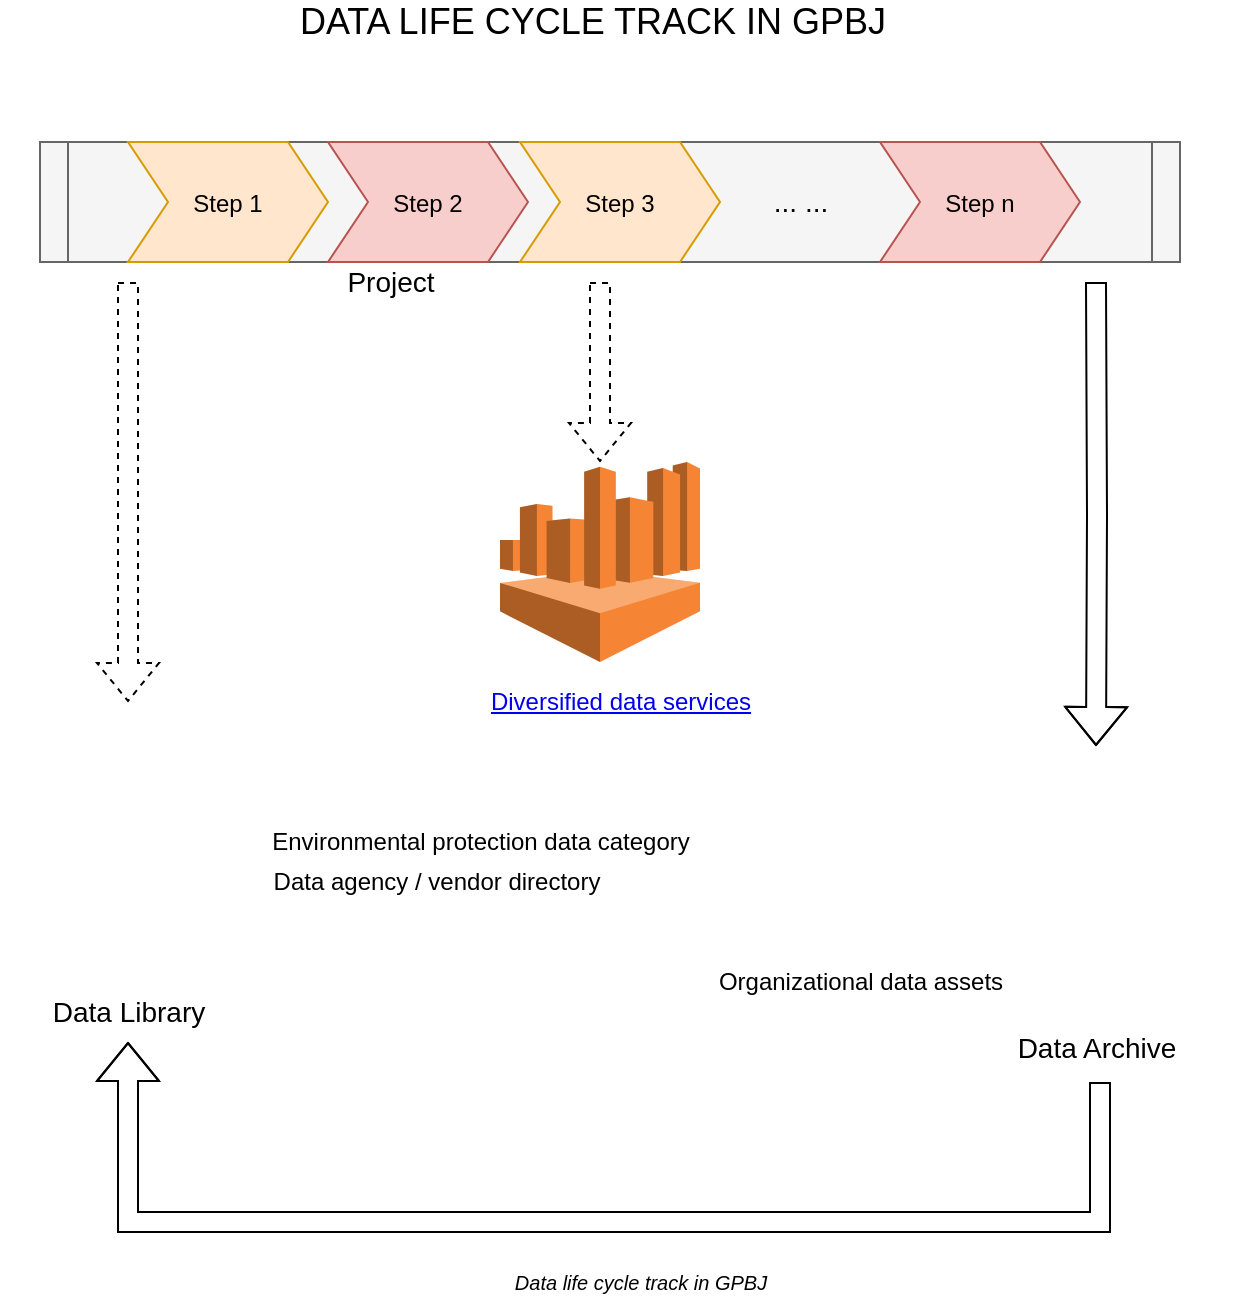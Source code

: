 <mxfile version="15.0.3" type="github">
  <diagram id="zkmIKnFzEqQbSLsd3OjC" name="Page-1">
    <mxGraphModel dx="1186" dy="764" grid="1" gridSize="10" guides="1" tooltips="1" connect="1" arrows="1" fold="1" page="1" pageScale="1" pageWidth="827" pageHeight="1169" math="0" shadow="0">
      <root>
        <mxCell id="0" />
        <mxCell id="1" parent="0" />
        <mxCell id="6U7_e6E1dN6NbGg3FLzw-45" value="&lt;font style=&quot;font-size: 18px&quot;&gt;DATA LIFE CYCLE TRACK IN GPBJ&lt;/font&gt;" style="text;html=1;align=center;verticalAlign=middle;resizable=0;points=[];autosize=1;strokeColor=none;" vertex="1" parent="1">
          <mxGeometry x="251" y="40" width="310" height="20" as="geometry" />
        </mxCell>
        <mxCell id="6U7_e6E1dN6NbGg3FLzw-52" value="" style="group" vertex="1" connectable="0" parent="1">
          <mxGeometry x="110" y="110" width="616" height="580" as="geometry" />
        </mxCell>
        <mxCell id="6U7_e6E1dN6NbGg3FLzw-50" value="&lt;font style=&quot;font-size: 10px&quot;&gt;&lt;i&gt;Data life cycle track in GPBJ&lt;/i&gt;&lt;/font&gt;" style="text;html=1;align=center;verticalAlign=middle;resizable=0;points=[];autosize=1;strokeColor=none;" vertex="1" parent="6U7_e6E1dN6NbGg3FLzw-52">
          <mxGeometry x="235" y="560" width="170" height="20" as="geometry" />
        </mxCell>
        <mxCell id="6U7_e6E1dN6NbGg3FLzw-2" value="&lt;font style=&quot;font-size: 14px&quot;&gt;Data Library&lt;/font&gt;" style="shape=image;html=1;verticalAlign=top;verticalLabelPosition=bottom;labelBackgroundColor=#ffffff;imageAspect=0;aspect=fixed;image=https://cdn2.iconfinder.com/data/icons/circle-icons-1/64/bookshelf-128.png" vertex="1" parent="6U7_e6E1dN6NbGg3FLzw-52">
          <mxGeometry y="292" width="128" height="128" as="geometry" />
        </mxCell>
        <mxCell id="6U7_e6E1dN6NbGg3FLzw-11" style="edgeStyle=orthogonalEdgeStyle;rounded=0;orthogonalLoop=1;jettySize=auto;html=1;shape=flexArrow;" edge="1" parent="6U7_e6E1dN6NbGg3FLzw-52">
          <mxGeometry y="-30" as="geometry">
            <mxPoint x="550" y="470" as="sourcePoint" />
            <mxPoint x="64" y="450" as="targetPoint" />
            <Array as="points">
              <mxPoint x="550" y="540" />
              <mxPoint x="64" y="540" />
            </Array>
          </mxGeometry>
        </mxCell>
        <mxCell id="6U7_e6E1dN6NbGg3FLzw-7" value="&lt;font style=&quot;font-size: 14px&quot;&gt;Data Archive&lt;/font&gt;" style="shape=image;html=1;verticalAlign=top;verticalLabelPosition=bottom;labelBackgroundColor=#ffffff;imageAspect=0;aspect=fixed;image=https://cdn3.iconfinder.com/data/icons/tiny-line/48/Line_ui_icons_Svg-13-128.png" vertex="1" parent="6U7_e6E1dN6NbGg3FLzw-52">
          <mxGeometry x="480" y="302" width="136" height="136" as="geometry" />
        </mxCell>
        <mxCell id="6U7_e6E1dN6NbGg3FLzw-15" value="Environmental protection data category" style="text;html=1;align=center;verticalAlign=middle;resizable=0;points=[];autosize=1;strokeColor=none;" vertex="1" parent="6U7_e6E1dN6NbGg3FLzw-52">
          <mxGeometry x="130" y="340" width="220" height="20" as="geometry" />
        </mxCell>
        <mxCell id="6U7_e6E1dN6NbGg3FLzw-16" value="Data agency / vendor directory" style="text;html=1;align=center;verticalAlign=middle;resizable=0;points=[];autosize=1;strokeColor=none;" vertex="1" parent="6U7_e6E1dN6NbGg3FLzw-52">
          <mxGeometry x="128" y="360" width="180" height="20" as="geometry" />
        </mxCell>
        <mxCell id="6U7_e6E1dN6NbGg3FLzw-19" value="Organizational&amp;nbsp;data assets" style="text;html=1;align=center;verticalAlign=middle;resizable=0;points=[];autosize=1;strokeColor=none;" vertex="1" parent="6U7_e6E1dN6NbGg3FLzw-52">
          <mxGeometry x="350" y="410" width="160" height="20" as="geometry" />
        </mxCell>
        <mxCell id="6U7_e6E1dN6NbGg3FLzw-24" value="" style="outlineConnect=0;dashed=0;verticalLabelPosition=bottom;verticalAlign=top;align=center;html=1;shape=mxgraph.aws3.athena;fillColor=#F58534;gradientColor=none;" vertex="1" parent="6U7_e6E1dN6NbGg3FLzw-52">
          <mxGeometry x="250" y="160" width="100" height="100" as="geometry" />
        </mxCell>
        <mxCell id="6U7_e6E1dN6NbGg3FLzw-35" value="" style="group" vertex="1" connectable="0" parent="6U7_e6E1dN6NbGg3FLzw-52">
          <mxGeometry x="20" width="570" height="90" as="geometry" />
        </mxCell>
        <mxCell id="6U7_e6E1dN6NbGg3FLzw-29" value="&lt;hr&gt;" style="shape=process;whiteSpace=wrap;html=1;backgroundOutline=1;size=0.024;fillColor=#f5f5f5;strokeColor=#666666;fontColor=#333333;" vertex="1" parent="6U7_e6E1dN6NbGg3FLzw-35">
          <mxGeometry width="570" height="60" as="geometry" />
        </mxCell>
        <mxCell id="6U7_e6E1dN6NbGg3FLzw-27" value="Step 2" style="shape=step;perimeter=stepPerimeter;fixedSize=1;points=[];fillColor=#f8cecc;strokeColor=#b85450;" vertex="1" parent="6U7_e6E1dN6NbGg3FLzw-35">
          <mxGeometry x="144" width="100" height="60" as="geometry" />
        </mxCell>
        <mxCell id="6U7_e6E1dN6NbGg3FLzw-28" value="Step 3" style="shape=step;perimeter=stepPerimeter;fixedSize=1;points=[];fillColor=#ffe6cc;strokeColor=#d79b00;" vertex="1" parent="6U7_e6E1dN6NbGg3FLzw-35">
          <mxGeometry x="240" width="100" height="60" as="geometry" />
        </mxCell>
        <mxCell id="6U7_e6E1dN6NbGg3FLzw-26" value="Step 1" style="shape=step;perimeter=stepPerimeter;fixedSize=1;points=[];fillColor=#ffe6cc;strokeColor=#d79b00;" vertex="1" parent="6U7_e6E1dN6NbGg3FLzw-35">
          <mxGeometry x="44" width="100" height="60" as="geometry" />
        </mxCell>
        <mxCell id="6U7_e6E1dN6NbGg3FLzw-32" value="Step n" style="shape=step;perimeter=stepPerimeter;fixedSize=1;points=[];fillColor=#f8cecc;strokeColor=#b85450;" vertex="1" parent="6U7_e6E1dN6NbGg3FLzw-35">
          <mxGeometry x="420" width="100" height="60" as="geometry" />
        </mxCell>
        <mxCell id="6U7_e6E1dN6NbGg3FLzw-34" value="&lt;span style=&quot;font-size: 14px&quot;&gt;... ...&lt;/span&gt;" style="text;html=1;align=center;verticalAlign=middle;resizable=0;points=[];autosize=1;strokeColor=none;" vertex="1" parent="6U7_e6E1dN6NbGg3FLzw-35">
          <mxGeometry x="360" y="20" width="40" height="20" as="geometry" />
        </mxCell>
        <mxCell id="6U7_e6E1dN6NbGg3FLzw-33" value="&lt;font style=&quot;font-size: 14px&quot;&gt;Project&lt;/font&gt;" style="text;html=1;align=center;verticalAlign=middle;resizable=0;points=[];autosize=1;strokeColor=none;" vertex="1" parent="6U7_e6E1dN6NbGg3FLzw-35">
          <mxGeometry x="145" y="60" width="60" height="20" as="geometry" />
        </mxCell>
        <mxCell id="6U7_e6E1dN6NbGg3FLzw-36" style="edgeStyle=orthogonalEdgeStyle;shape=flexArrow;rounded=0;orthogonalLoop=1;jettySize=auto;html=1;dashed=1;" edge="1" parent="6U7_e6E1dN6NbGg3FLzw-52">
          <mxGeometry y="-30" as="geometry">
            <mxPoint x="64" y="70" as="sourcePoint" />
            <mxPoint x="64" y="280" as="targetPoint" />
          </mxGeometry>
        </mxCell>
        <mxCell id="6U7_e6E1dN6NbGg3FLzw-37" style="edgeStyle=orthogonalEdgeStyle;shape=flexArrow;rounded=0;orthogonalLoop=1;jettySize=auto;html=1;dashed=1;" edge="1" parent="6U7_e6E1dN6NbGg3FLzw-52">
          <mxGeometry y="-30" as="geometry">
            <mxPoint x="300" y="160" as="targetPoint" />
            <mxPoint x="300" y="70" as="sourcePoint" />
          </mxGeometry>
        </mxCell>
        <mxCell id="6U7_e6E1dN6NbGg3FLzw-38" style="edgeStyle=orthogonalEdgeStyle;shape=flexArrow;rounded=0;orthogonalLoop=1;jettySize=auto;html=1;entryX=0.5;entryY=0;entryDx=0;entryDy=0;" edge="1" parent="6U7_e6E1dN6NbGg3FLzw-52" target="6U7_e6E1dN6NbGg3FLzw-7">
          <mxGeometry y="-30" as="geometry">
            <mxPoint x="548" y="70" as="sourcePoint" />
            <mxPoint x="548" y="280" as="targetPoint" />
            <Array as="points" />
          </mxGeometry>
        </mxCell>
        <mxCell id="6U7_e6E1dN6NbGg3FLzw-42" value="&lt;a href=&quot;https://docs.google.com/presentation/d/1YoFQUNnY-ttapzGn_OSeDuXybQVhfdfpJ-wl9cuHFGc/edit?usp=sharing&quot;&gt;Diversified data services&lt;/a&gt;" style="text;html=1;align=center;verticalAlign=middle;resizable=0;points=[];autosize=1;strokeColor=none;" vertex="1" parent="6U7_e6E1dN6NbGg3FLzw-52">
          <mxGeometry x="235" y="270" width="150" height="20" as="geometry" />
        </mxCell>
      </root>
    </mxGraphModel>
  </diagram>
</mxfile>
